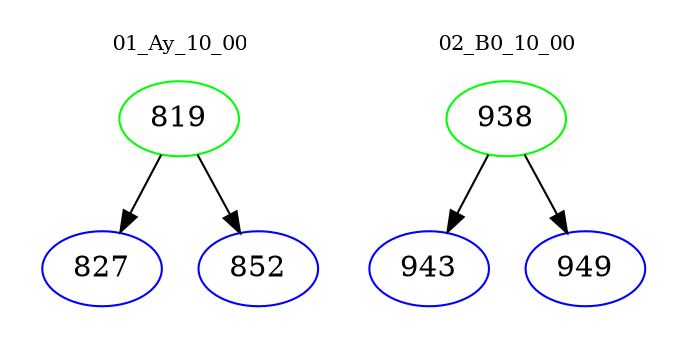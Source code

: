 digraph{
subgraph cluster_0 {
color = white
label = "01_Ay_10_00";
fontsize=10;
T0_819 [label="819", color="green"]
T0_819 -> T0_827 [color="black"]
T0_827 [label="827", color="blue"]
T0_819 -> T0_852 [color="black"]
T0_852 [label="852", color="blue"]
}
subgraph cluster_1 {
color = white
label = "02_B0_10_00";
fontsize=10;
T1_938 [label="938", color="green"]
T1_938 -> T1_943 [color="black"]
T1_943 [label="943", color="blue"]
T1_938 -> T1_949 [color="black"]
T1_949 [label="949", color="blue"]
}
}
